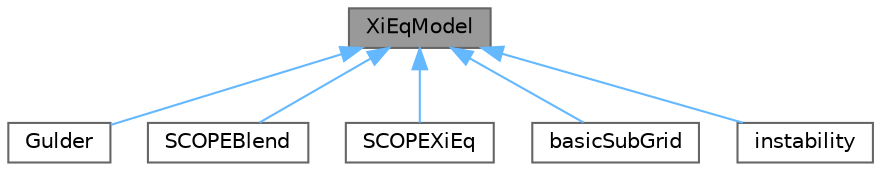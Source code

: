 digraph "XiEqModel"
{
 // LATEX_PDF_SIZE
  bgcolor="transparent";
  edge [fontname=Helvetica,fontsize=10,labelfontname=Helvetica,labelfontsize=10];
  node [fontname=Helvetica,fontsize=10,shape=box,height=0.2,width=0.4];
  Node1 [id="Node000001",label="XiEqModel",height=0.2,width=0.4,color="gray40", fillcolor="grey60", style="filled", fontcolor="black",tooltip="Base-class for all XiEq models used by the b-XiEq combustion model. The available models are : basicX..."];
  Node1 -> Node2 [id="edge1_Node000001_Node000002",dir="back",color="steelblue1",style="solid",tooltip=" "];
  Node2 [id="Node000002",label="Gulder",height=0.2,width=0.4,color="gray40", fillcolor="white", style="filled",URL="$classFoam_1_1XiEqModels_1_1Gulder.html",tooltip="Simple Gulder model for XiEq based on Gulders correlation with a linear correction function to give a..."];
  Node1 -> Node3 [id="edge2_Node000001_Node000003",dir="back",color="steelblue1",style="solid",tooltip=" "];
  Node3 [id="Node000003",label="SCOPEBlend",height=0.2,width=0.4,color="gray40", fillcolor="white", style="filled",URL="$classFoam_1_1XiEqModels_1_1SCOPEBlend.html",tooltip="Simple SCOPEBlendXiEq model for XiEq based on SCOPEXiEqs correlation with a linear correction functio..."];
  Node1 -> Node4 [id="edge3_Node000001_Node000004",dir="back",color="steelblue1",style="solid",tooltip=" "];
  Node4 [id="Node000004",label="SCOPEXiEq",height=0.2,width=0.4,color="gray40", fillcolor="white", style="filled",URL="$classFoam_1_1XiEqModels_1_1SCOPEXiEq.html",tooltip="Simple SCOPEXiEq model for XiEq based on SCOPEXiEqs correlation with a linear correction function to ..."];
  Node1 -> Node5 [id="edge4_Node000001_Node000005",dir="back",color="steelblue1",style="solid",tooltip=" "];
  Node5 [id="Node000005",label="basicSubGrid",height=0.2,width=0.4,color="gray40", fillcolor="white", style="filled",URL="$classFoam_1_1XiEqModels_1_1basicSubGrid.html",tooltip="Basic sub-grid obstacle flame-wrinkling enhancement factor model. Details supplied by J Puttock 2/7/0..."];
  Node1 -> Node6 [id="edge5_Node000001_Node000006",dir="back",color="steelblue1",style="solid",tooltip=" "];
  Node6 [id="Node000006",label="instability",height=0.2,width=0.4,color="gray40", fillcolor="white", style="filled",URL="$classFoam_1_1XiEqModels_1_1instability.html",tooltip="This is the equilibrium level of the flame wrinkling generated by instability. It is a constant (defa..."];
}

